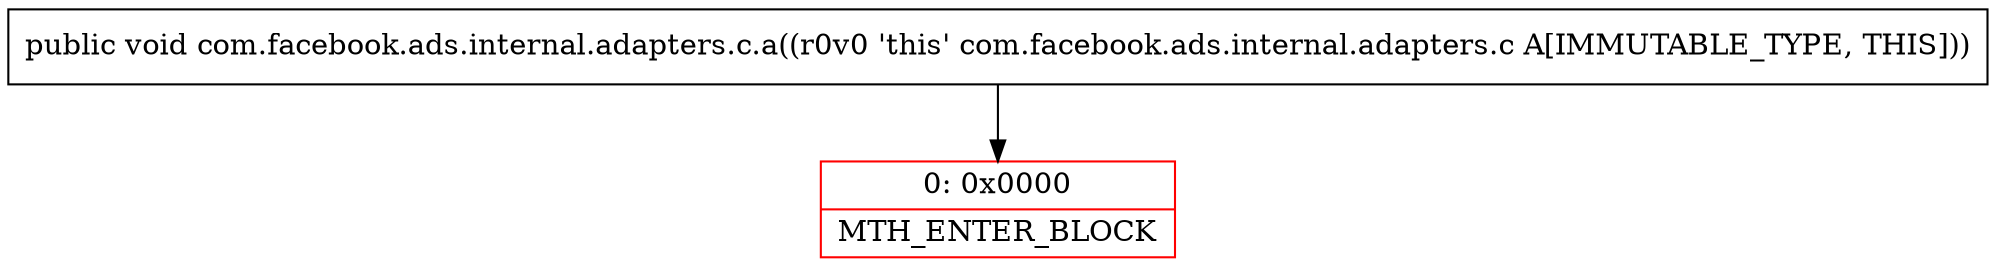 digraph "CFG forcom.facebook.ads.internal.adapters.c.a()V" {
subgraph cluster_Region_1397687742 {
label = "R(0)";
node [shape=record,color=blue];
}
Node_0 [shape=record,color=red,label="{0\:\ 0x0000|MTH_ENTER_BLOCK\l}"];
MethodNode[shape=record,label="{public void com.facebook.ads.internal.adapters.c.a((r0v0 'this' com.facebook.ads.internal.adapters.c A[IMMUTABLE_TYPE, THIS])) }"];
MethodNode -> Node_0;
}


